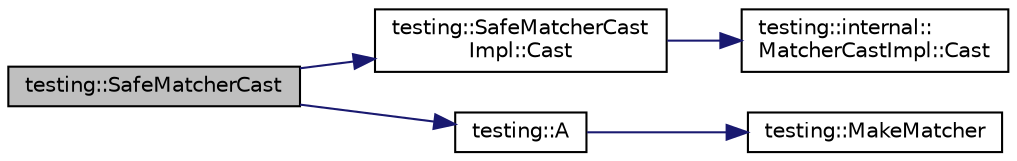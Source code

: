 digraph "testing::SafeMatcherCast"
{
  edge [fontname="Helvetica",fontsize="10",labelfontname="Helvetica",labelfontsize="10"];
  node [fontname="Helvetica",fontsize="10",shape=record];
  rankdir="LR";
  Node1321 [label="testing::SafeMatcherCast",height=0.2,width=0.4,color="black", fillcolor="grey75", style="filled", fontcolor="black"];
  Node1321 -> Node1322 [color="midnightblue",fontsize="10",style="solid",fontname="Helvetica"];
  Node1322 [label="testing::SafeMatcherCast\lImpl::Cast",height=0.2,width=0.4,color="black", fillcolor="white", style="filled",URL="$d8/d58/classtesting_1_1_safe_matcher_cast_impl.html#a6ceab2bd71bff1677ed184eb2afa8653"];
  Node1322 -> Node1323 [color="midnightblue",fontsize="10",style="solid",fontname="Helvetica"];
  Node1323 [label="testing::internal::\lMatcherCastImpl::Cast",height=0.2,width=0.4,color="black", fillcolor="white", style="filled",URL="$d4/d89/classtesting_1_1internal_1_1_matcher_cast_impl.html#a488bb69a7845f9198bbb198d8dbe41a8"];
  Node1321 -> Node1324 [color="midnightblue",fontsize="10",style="solid",fontname="Helvetica"];
  Node1324 [label="testing::A",height=0.2,width=0.4,color="black", fillcolor="white", style="filled",URL="$d0/d75/namespacetesting.html#a5e9134d655d2fc9323902348083282e7"];
  Node1324 -> Node1325 [color="midnightblue",fontsize="10",style="solid",fontname="Helvetica"];
  Node1325 [label="testing::MakeMatcher",height=0.2,width=0.4,color="black", fillcolor="white", style="filled",URL="$d0/d75/namespacetesting.html#a37fd8029ac00e60952440a3d9cca8166"];
}
